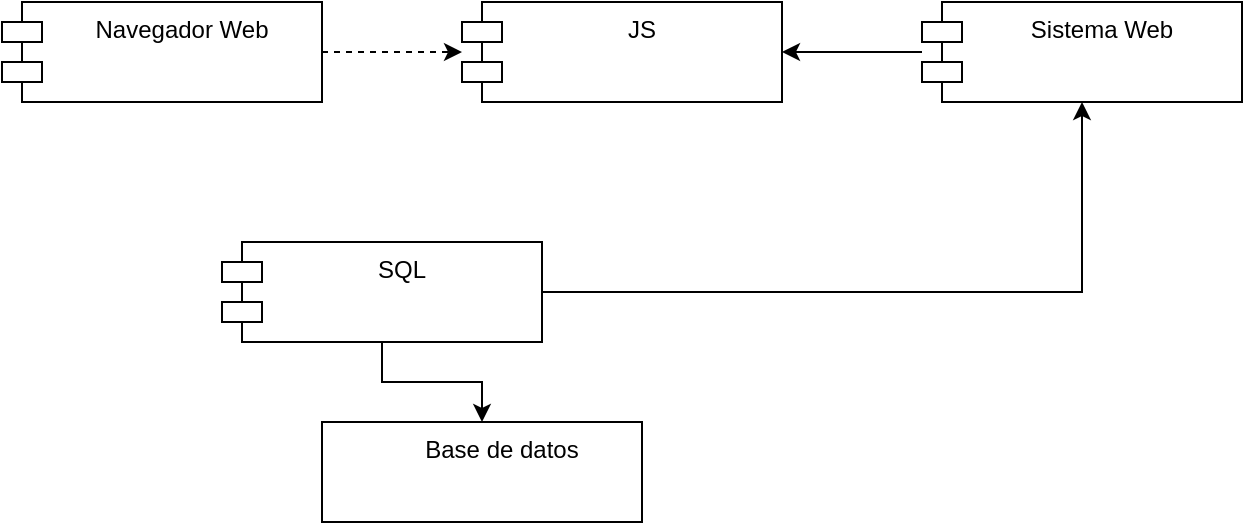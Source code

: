 <mxfile version="16.5.1" type="device"><diagram id="yDKB6BIpm0tengcoZ71p" name="Página-1"><mxGraphModel dx="1038" dy="672" grid="0" gridSize="10" guides="1" tooltips="1" connect="1" arrows="1" fold="1" page="1" pageScale="1" pageWidth="827" pageHeight="1169" math="0" shadow="0"><root><mxCell id="0"/><mxCell id="1" parent="0"/><mxCell id="_HSkYaiGrMnkrLdGHgAC-12" value="" style="edgeStyle=orthogonalEdgeStyle;rounded=0;orthogonalLoop=1;jettySize=auto;html=1;dashed=1;" parent="1" source="_HSkYaiGrMnkrLdGHgAC-1" target="_HSkYaiGrMnkrLdGHgAC-4" edge="1"><mxGeometry relative="1" as="geometry"/></mxCell><mxCell id="_HSkYaiGrMnkrLdGHgAC-1" value="Navegador Web" style="shape=module;align=left;spacingLeft=20;align=center;verticalAlign=top;" parent="1" vertex="1"><mxGeometry x="50" y="190" width="160" height="50" as="geometry"/></mxCell><mxCell id="_HSkYaiGrMnkrLdGHgAC-10" value="" style="edgeStyle=orthogonalEdgeStyle;rounded=0;orthogonalLoop=1;jettySize=auto;html=1;" parent="1" source="_HSkYaiGrMnkrLdGHgAC-2" target="_HSkYaiGrMnkrLdGHgAC-4" edge="1"><mxGeometry relative="1" as="geometry"/></mxCell><mxCell id="_HSkYaiGrMnkrLdGHgAC-2" value="Sistema Web" style="shape=module;align=left;spacingLeft=20;align=center;verticalAlign=top;" parent="1" vertex="1"><mxGeometry x="510" y="190" width="160" height="50" as="geometry"/></mxCell><mxCell id="_HSkYaiGrMnkrLdGHgAC-7" value="" style="edgeStyle=orthogonalEdgeStyle;rounded=0;orthogonalLoop=1;jettySize=auto;html=1;" parent="1" source="_HSkYaiGrMnkrLdGHgAC-3" target="_HSkYaiGrMnkrLdGHgAC-5" edge="1"><mxGeometry relative="1" as="geometry"/></mxCell><mxCell id="_HSkYaiGrMnkrLdGHgAC-8" style="edgeStyle=orthogonalEdgeStyle;rounded=0;orthogonalLoop=1;jettySize=auto;html=1;entryX=0.5;entryY=1;entryDx=0;entryDy=0;" parent="1" source="_HSkYaiGrMnkrLdGHgAC-3" target="_HSkYaiGrMnkrLdGHgAC-2" edge="1"><mxGeometry relative="1" as="geometry"/></mxCell><mxCell id="_HSkYaiGrMnkrLdGHgAC-3" value="SQL&#10;" style="shape=module;align=left;spacingLeft=20;align=center;verticalAlign=top;" parent="1" vertex="1"><mxGeometry x="160" y="310" width="160" height="50" as="geometry"/></mxCell><mxCell id="_HSkYaiGrMnkrLdGHgAC-4" value="JS" style="shape=module;align=left;spacingLeft=20;align=center;verticalAlign=top;" parent="1" vertex="1"><mxGeometry x="280" y="190" width="160" height="50" as="geometry"/></mxCell><mxCell id="_HSkYaiGrMnkrLdGHgAC-5" value="Base de datos" style="shape=module;align=left;spacingLeft=20;align=center;verticalAlign=top;jettyWidth=0;jettyHeight=11;" parent="1" vertex="1"><mxGeometry x="210" y="400" width="160" height="50" as="geometry"/></mxCell></root></mxGraphModel></diagram></mxfile>